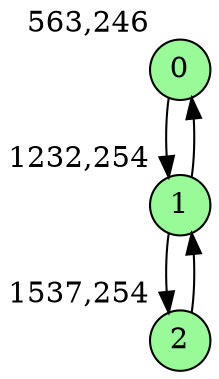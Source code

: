 digraph G {
graph [bgcolor=white]
node [shape=circle, style = filled, fillcolor=white,fixedsize=true, width=0.4, height=0.3 ]
0[xlabel="563,246", pos = "0,0.125!", fillcolor=palegreen ];
1[xlabel="1232,254", pos = "10.4531,0!", fillcolor=palegreen ];
2[xlabel="1537,254", pos = "15.2188,0!", fillcolor=palegreen ];
0->1 ;
1->0 ;
1->2 ;
2->1 ;
}
